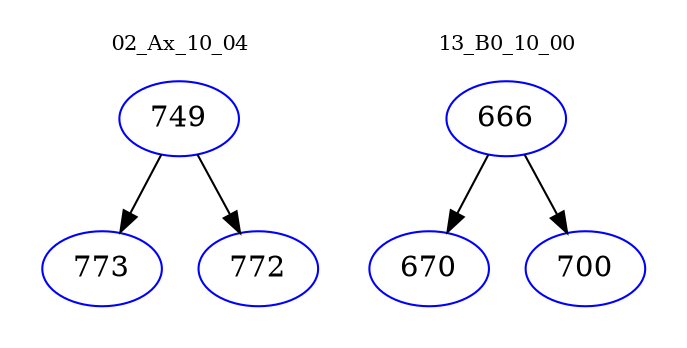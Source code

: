 digraph{
subgraph cluster_0 {
color = white
label = "02_Ax_10_04";
fontsize=10;
T0_749 [label="749", color="blue"]
T0_749 -> T0_773 [color="black"]
T0_773 [label="773", color="blue"]
T0_749 -> T0_772 [color="black"]
T0_772 [label="772", color="blue"]
}
subgraph cluster_1 {
color = white
label = "13_B0_10_00";
fontsize=10;
T1_666 [label="666", color="blue"]
T1_666 -> T1_670 [color="black"]
T1_670 [label="670", color="blue"]
T1_666 -> T1_700 [color="black"]
T1_700 [label="700", color="blue"]
}
}
